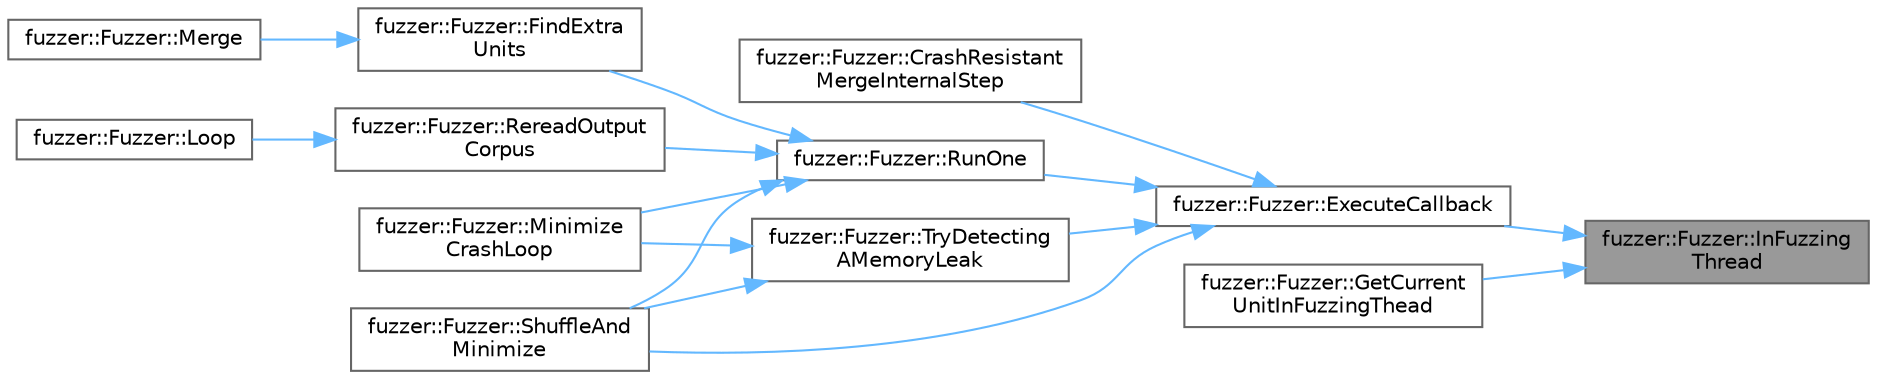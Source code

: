 digraph "fuzzer::Fuzzer::InFuzzingThread"
{
 // LATEX_PDF_SIZE
  bgcolor="transparent";
  edge [fontname=Helvetica,fontsize=10,labelfontname=Helvetica,labelfontsize=10];
  node [fontname=Helvetica,fontsize=10,shape=box,height=0.2,width=0.4];
  rankdir="RL";
  Node1 [id="Node000001",label="fuzzer::Fuzzer::InFuzzing\lThread",height=0.2,width=0.4,color="gray40", fillcolor="grey60", style="filled", fontcolor="black",tooltip=" "];
  Node1 -> Node2 [id="edge1_Node000001_Node000002",dir="back",color="steelblue1",style="solid",tooltip=" "];
  Node2 [id="Node000002",label="fuzzer::Fuzzer::ExecuteCallback",height=0.2,width=0.4,color="grey40", fillcolor="white", style="filled",URL="$classfuzzer_1_1_fuzzer.html#a5a299bed53a0c2d2ffd6557c173f7e40",tooltip=" "];
  Node2 -> Node3 [id="edge2_Node000002_Node000003",dir="back",color="steelblue1",style="solid",tooltip=" "];
  Node3 [id="Node000003",label="fuzzer::Fuzzer::CrashResistant\lMergeInternalStep",height=0.2,width=0.4,color="grey40", fillcolor="white", style="filled",URL="$classfuzzer_1_1_fuzzer.html#a960f37bdf1d61e7043609ace07d411e4",tooltip=" "];
  Node2 -> Node4 [id="edge3_Node000002_Node000004",dir="back",color="steelblue1",style="solid",tooltip=" "];
  Node4 [id="Node000004",label="fuzzer::Fuzzer::RunOne",height=0.2,width=0.4,color="grey40", fillcolor="white", style="filled",URL="$classfuzzer_1_1_fuzzer.html#a89cb175e3dd6b4e14beb716a8a64f10c",tooltip=" "];
  Node4 -> Node5 [id="edge4_Node000004_Node000005",dir="back",color="steelblue1",style="solid",tooltip=" "];
  Node5 [id="Node000005",label="fuzzer::Fuzzer::FindExtra\lUnits",height=0.2,width=0.4,color="grey40", fillcolor="white", style="filled",URL="$classfuzzer_1_1_fuzzer.html#a6a4abd6692ba305867fcb7df7bfe79cc",tooltip=" "];
  Node5 -> Node6 [id="edge5_Node000005_Node000006",dir="back",color="steelblue1",style="solid",tooltip=" "];
  Node6 [id="Node000006",label="fuzzer::Fuzzer::Merge",height=0.2,width=0.4,color="grey40", fillcolor="white", style="filled",URL="$classfuzzer_1_1_fuzzer.html#aad1ef6d2a186b7b2462363111398e54e",tooltip=" "];
  Node4 -> Node7 [id="edge6_Node000004_Node000007",dir="back",color="steelblue1",style="solid",tooltip=" "];
  Node7 [id="Node000007",label="fuzzer::Fuzzer::Minimize\lCrashLoop",height=0.2,width=0.4,color="grey40", fillcolor="white", style="filled",URL="$classfuzzer_1_1_fuzzer.html#a54326d89b0de8eb858c70dfa78c5cc57",tooltip=" "];
  Node4 -> Node8 [id="edge7_Node000004_Node000008",dir="back",color="steelblue1",style="solid",tooltip=" "];
  Node8 [id="Node000008",label="fuzzer::Fuzzer::RereadOutput\lCorpus",height=0.2,width=0.4,color="grey40", fillcolor="white", style="filled",URL="$classfuzzer_1_1_fuzzer.html#a44506dc46253928eb73397091d6c4c32",tooltip=" "];
  Node8 -> Node9 [id="edge8_Node000008_Node000009",dir="back",color="steelblue1",style="solid",tooltip=" "];
  Node9 [id="Node000009",label="fuzzer::Fuzzer::Loop",height=0.2,width=0.4,color="grey40", fillcolor="white", style="filled",URL="$classfuzzer_1_1_fuzzer.html#a0306e29f06ced3d24ed0417ea2fef34b",tooltip=" "];
  Node4 -> Node10 [id="edge9_Node000004_Node000010",dir="back",color="steelblue1",style="solid",tooltip=" "];
  Node10 [id="Node000010",label="fuzzer::Fuzzer::ShuffleAnd\lMinimize",height=0.2,width=0.4,color="grey40", fillcolor="white", style="filled",URL="$classfuzzer_1_1_fuzzer.html#a368fcca328a7e72c500caf081227f7ef",tooltip=" "];
  Node2 -> Node10 [id="edge10_Node000002_Node000010",dir="back",color="steelblue1",style="solid",tooltip=" "];
  Node2 -> Node11 [id="edge11_Node000002_Node000011",dir="back",color="steelblue1",style="solid",tooltip=" "];
  Node11 [id="Node000011",label="fuzzer::Fuzzer::TryDetecting\lAMemoryLeak",height=0.2,width=0.4,color="grey40", fillcolor="white", style="filled",URL="$classfuzzer_1_1_fuzzer.html#a7b4edc3276350436fe6ed3f4200b0226",tooltip=" "];
  Node11 -> Node7 [id="edge12_Node000011_Node000007",dir="back",color="steelblue1",style="solid",tooltip=" "];
  Node11 -> Node10 [id="edge13_Node000011_Node000010",dir="back",color="steelblue1",style="solid",tooltip=" "];
  Node1 -> Node12 [id="edge14_Node000001_Node000012",dir="back",color="steelblue1",style="solid",tooltip=" "];
  Node12 [id="Node000012",label="fuzzer::Fuzzer::GetCurrent\lUnitInFuzzingThead",height=0.2,width=0.4,color="grey40", fillcolor="white", style="filled",URL="$classfuzzer_1_1_fuzzer.html#af1d13fc1411234ad0cb2b10175d71141",tooltip=" "];
}
